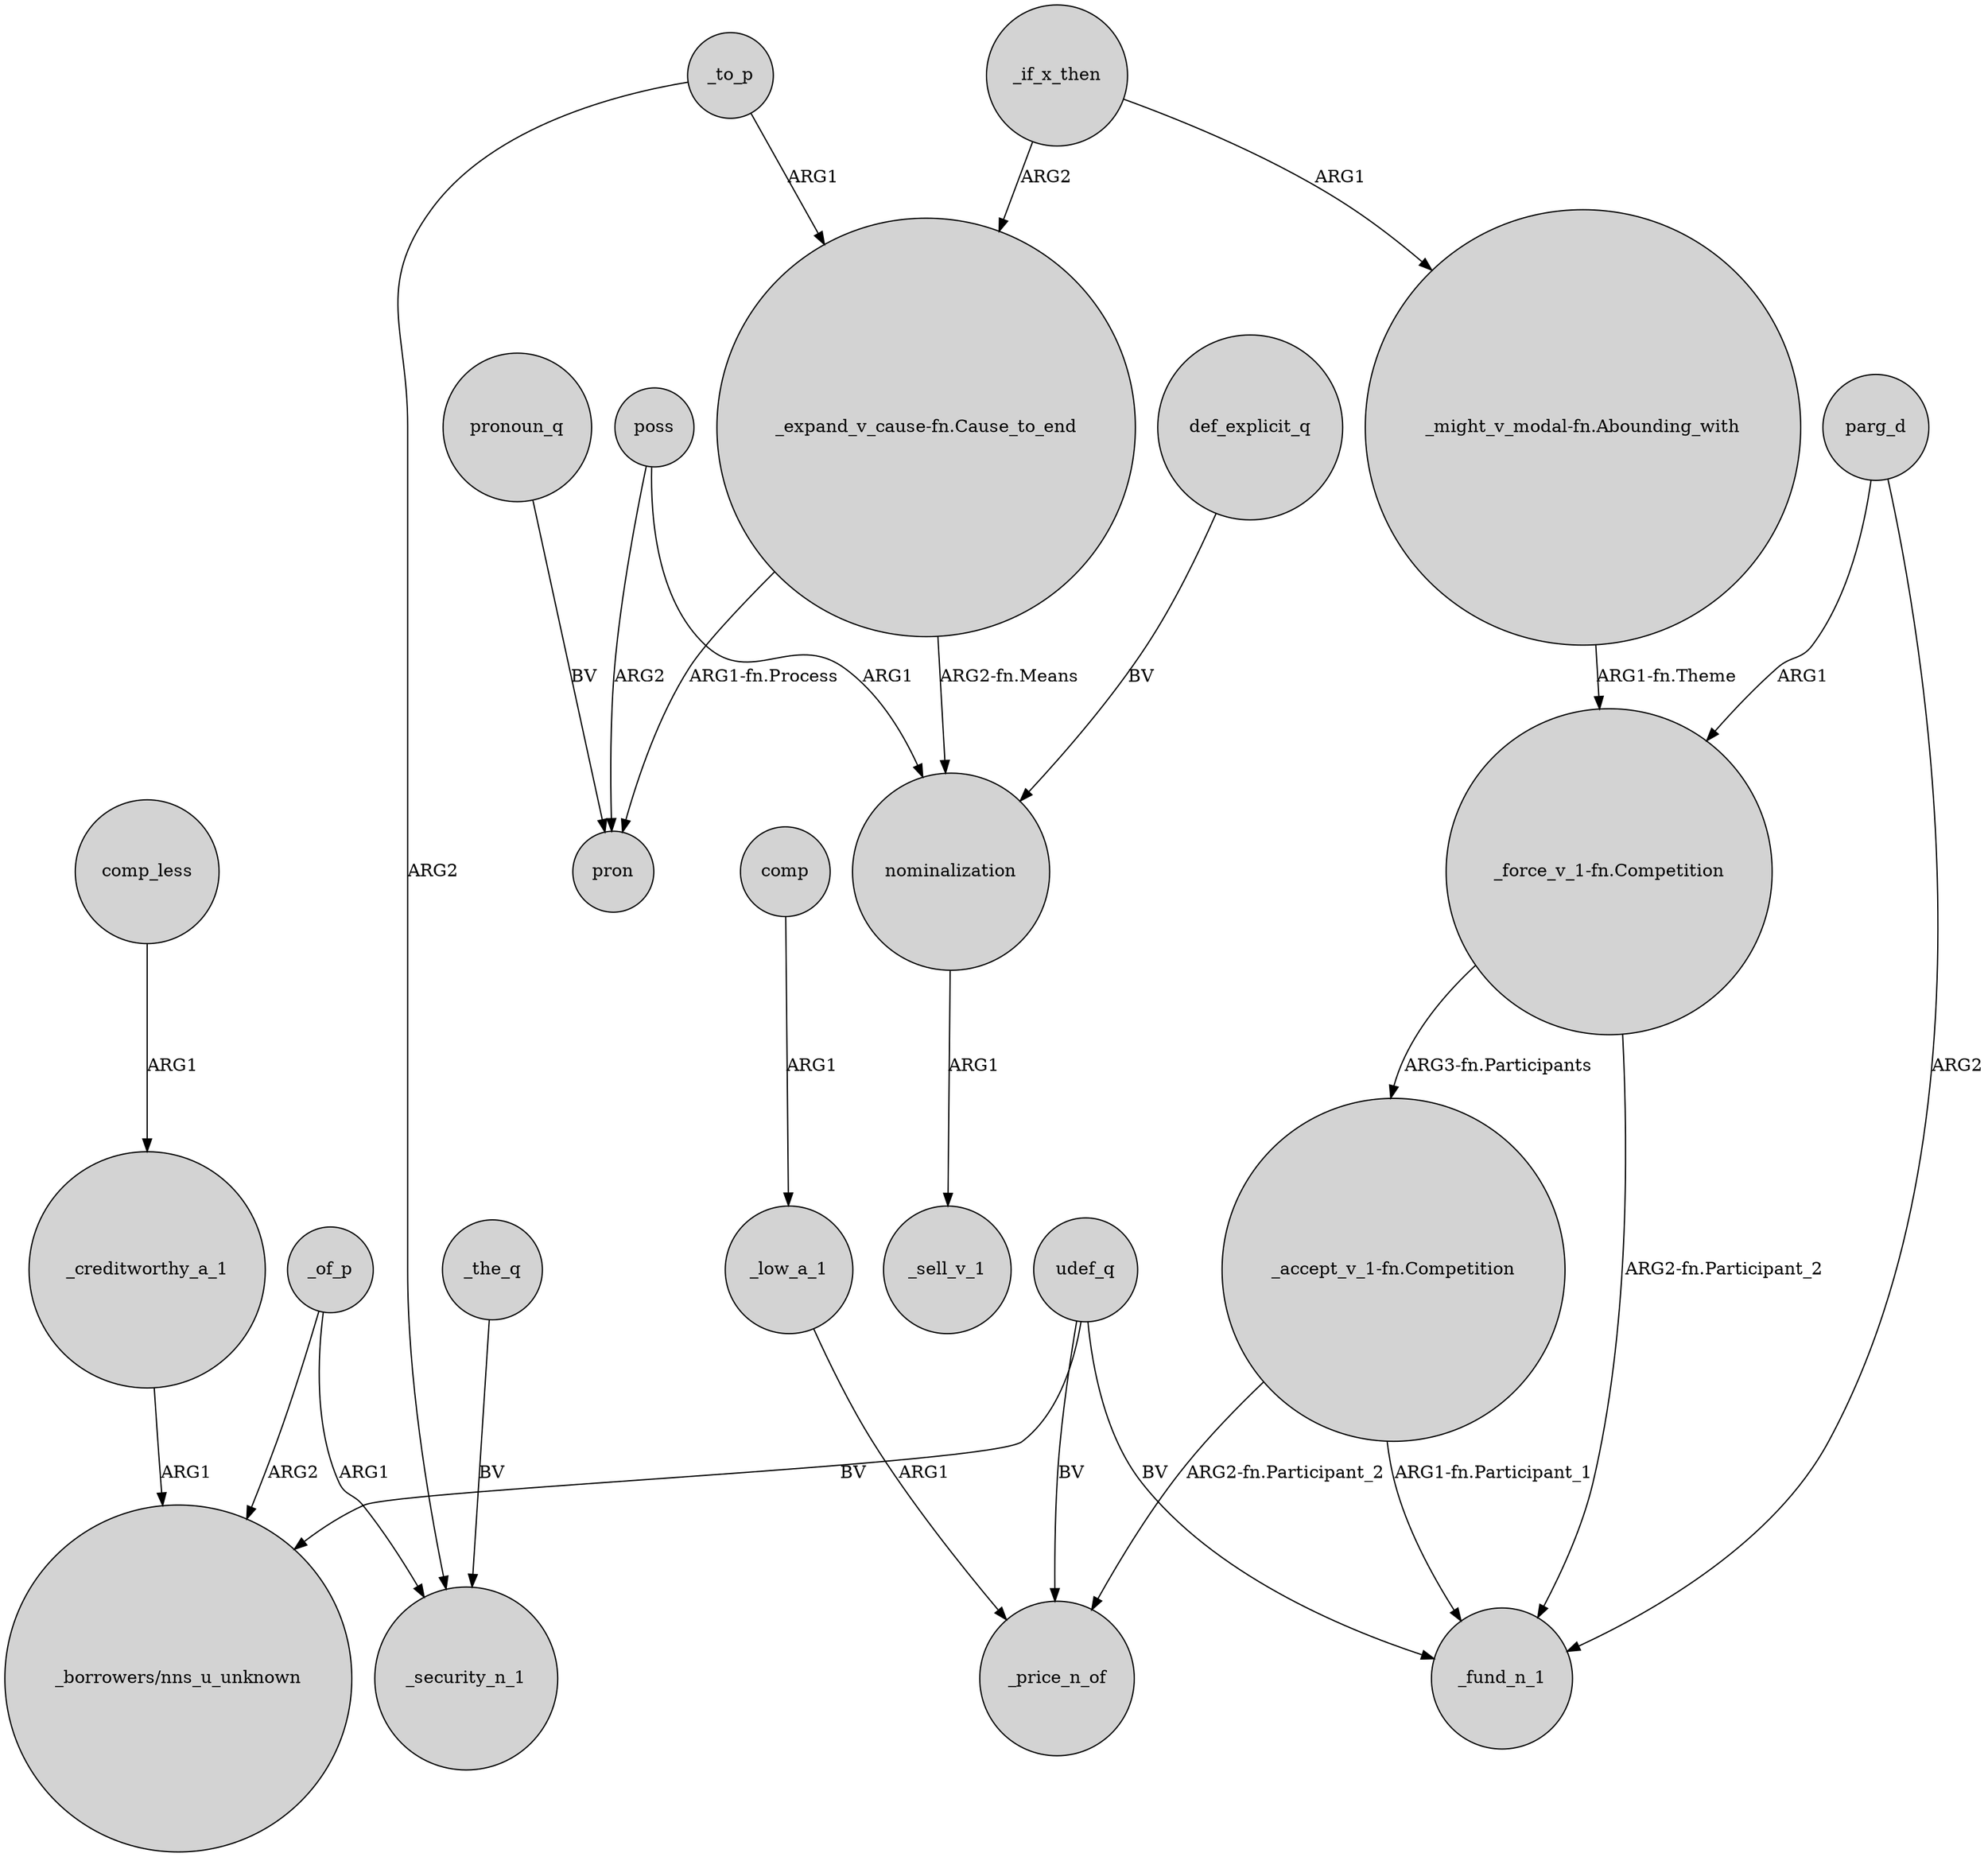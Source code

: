 digraph {
	node [shape=circle style=filled]
	_creditworthy_a_1 -> "_borrowers/nns_u_unknown" [label=ARG1]
	comp -> _low_a_1 [label=ARG1]
	_of_p -> "_borrowers/nns_u_unknown" [label=ARG2]
	udef_q -> _price_n_of [label=BV]
	udef_q -> _fund_n_1 [label=BV]
	udef_q -> "_borrowers/nns_u_unknown" [label=BV]
	"_expand_v_cause-fn.Cause_to_end" -> nominalization [label="ARG2-fn.Means"]
	_to_p -> "_expand_v_cause-fn.Cause_to_end" [label=ARG1]
	"_expand_v_cause-fn.Cause_to_end" -> pron [label="ARG1-fn.Process"]
	"_force_v_1-fn.Competition" -> "_accept_v_1-fn.Competition" [label="ARG3-fn.Participants"]
	"_accept_v_1-fn.Competition" -> _price_n_of [label="ARG2-fn.Participant_2"]
	_if_x_then -> "_expand_v_cause-fn.Cause_to_end" [label=ARG2]
	poss -> nominalization [label=ARG1]
	_low_a_1 -> _price_n_of [label=ARG1]
	_if_x_then -> "_might_v_modal-fn.Abounding_with" [label=ARG1]
	pronoun_q -> pron [label=BV]
	"_accept_v_1-fn.Competition" -> _fund_n_1 [label="ARG1-fn.Participant_1"]
	poss -> pron [label=ARG2]
	parg_d -> _fund_n_1 [label=ARG2]
	def_explicit_q -> nominalization [label=BV]
	_to_p -> _security_n_1 [label=ARG2]
	nominalization -> _sell_v_1 [label=ARG1]
	parg_d -> "_force_v_1-fn.Competition" [label=ARG1]
	_the_q -> _security_n_1 [label=BV]
	"_force_v_1-fn.Competition" -> _fund_n_1 [label="ARG2-fn.Participant_2"]
	_of_p -> _security_n_1 [label=ARG1]
	"_might_v_modal-fn.Abounding_with" -> "_force_v_1-fn.Competition" [label="ARG1-fn.Theme"]
	comp_less -> _creditworthy_a_1 [label=ARG1]
}
